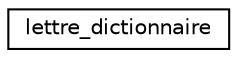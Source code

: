 digraph "Graphe hiérarchique des classes"
{
  edge [fontname="Helvetica",fontsize="10",labelfontname="Helvetica",labelfontsize="10"];
  node [fontname="Helvetica",fontsize="10",shape=record];
  rankdir="LR";
  Node0 [label="lettre_dictionnaire",height=0.2,width=0.4,color="black", fillcolor="white", style="filled",URL="$classlettre__dictionnaire.html"];
}
